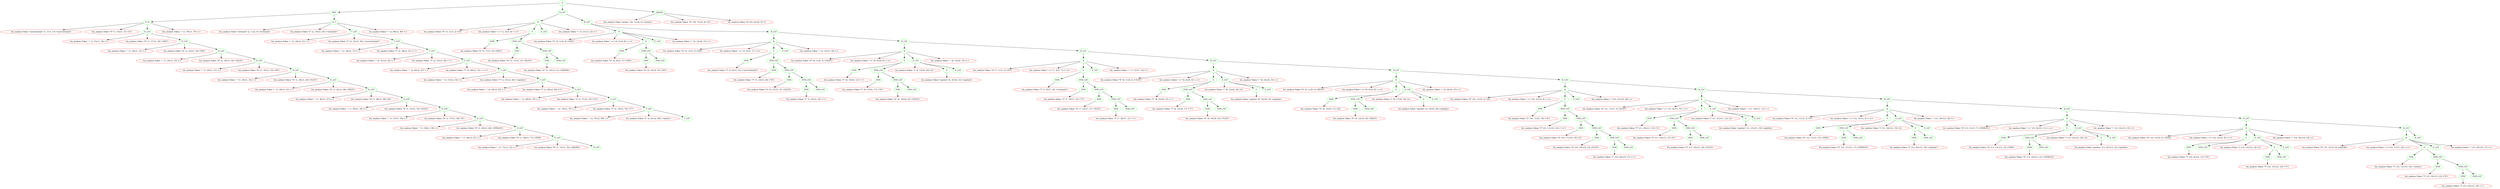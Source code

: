 digraph {
1 [label="S"][color=green]
2 [label="DEF"][color=green]
3 [label="D_N"][color=green]
4 [label="lex_analyze.Token \"non-terminal\" (1, 1)-(1, 13) <non-terminal>"][color=red]
3->4
5 [label="lex_analyze.Token \"N\" (1, 14)-(1, 15) <S>"][color=red]
3->5
6 [label="N_LST"][color=green]
7 [label="lex_analyze.Token \",\" (1, 15)-(1, 16) <,>"][color=red]
6->7
8 [label="lex_analyze.Token \"N\" (1, 17)-(1, 20) <DEF>"][color=red]
6->8
9 [label="N_LST"][color=green]
10 [label="lex_analyze.Token \",\" (1, 20)-(1, 21) <,>"][color=red]
9->10
11 [label="lex_analyze.Token \"N\" (1, 22)-(1, 24) <DN>"][color=red]
9->11
12 [label="N_LST"][color=green]
13 [label="lex_analyze.Token \",\" (1, 24)-(1, 25) <,>"][color=red]
12->13
14 [label="lex_analyze.Token \"N\" (1, 26)-(1, 30) <NLST>"][color=red]
12->14
15 [label="N_LST"][color=green]
16 [label="lex_analyze.Token \",\" (1, 30)-(1, 31) <,>"][color=red]
15->16
17 [label="lex_analyze.Token \"N\" (1, 32)-(1, 34) <DT>"][color=red]
15->17
18 [label="N_LST"][color=green]
19 [label="lex_analyze.Token \",\" (1, 34)-(1, 35) <,>"][color=red]
18->19
20 [label="lex_analyze.Token \"N\" (1, 36)-(1, 40) <TLST>"][color=red]
18->20
21 [label="N_LST"][color=green]
22 [label="lex_analyze.Token \",\" (1, 40)-(1, 41) <,>"][color=red]
21->22
23 [label="lex_analyze.Token \"N\" (1, 42)-(1, 46) <RLST>"][color=red]
21->23
24 [label="N_LST"][color=green]
25 [label="lex_analyze.Token \",\" (1, 46)-(1, 47) <,>"][color=red]
24->25
26 [label="lex_analyze.Token \"N\" (1, 48)-(1, 49) <R>"][color=red]
24->26
27 [label="N_LST"][color=green]
28 [label="lex_analyze.Token \",\" (1, 49)-(1, 50) <,>"][color=red]
27->28
29 [label="lex_analyze.Token \"N\" (1, 51)-(1, 55) <ELST>"][color=red]
27->29
30 [label="N_LST"][color=green]
31 [label="lex_analyze.Token \",\" (1, 55)-(1, 56) <,>"][color=red]
30->31
32 [label="lex_analyze.Token \"N\" (1, 57)-(1, 58) <E>"][color=red]
30->32
33 [label="N_LST"][color=green]
34 [label="lex_analyze.Token \",\" (1, 58)-(1, 59) <,>"][color=red]
33->34
35 [label="lex_analyze.Token \"N\" (1, 60)-(1, 66) <SYMLST>"][color=red]
33->35
36 [label="N_LST"][color=green]
37 [label="lex_analyze.Token \",\" (1, 66)-(1, 67) <,>"][color=red]
36->37
38 [label="lex_analyze.Token \"N\" (1, 68)-(1, 71) <SYM>"][color=red]
36->38
39 [label="N_LST"][color=green]
40 [label="lex_analyze.Token \",\" (1, 71)-(1, 72) <,>"][color=red]
39->40
41 [label="lex_analyze.Token \"N\" (1, 73)-(1, 78) <AXIOM>"][color=red]
39->41
42 [label="N_LST"][color=green]
39->42
36->39
33->36
30->33
27->30
24->27
21->24
18->21
15->18
12->15
9->12
6->9
3->6
43 [label="lex_analyze.Token \";\" (1, 78)-(1, 79) <;>"][color=red]
3->43
2->3
44 [label="D_T"][color=green]
45 [label="lex_analyze.Token \"terminal\" (2, 1)-(2, 9) <terminal>"][color=red]
44->45
46 [label="lex_analyze.Token \"T\" (2, 10)-(2, 20) <'terminal'>"][color=red]
44->46
47 [label="T_LST"][color=green]
48 [label="lex_analyze.Token \",\" (2, 20)-(2, 21) <,>"][color=red]
47->48
49 [label="lex_analyze.Token \"T\" (2, 22)-(2, 36) <'non-terminal'>"][color=red]
47->49
50 [label="T_LST"][color=green]
51 [label="lex_analyze.Token \",\" (2, 36)-(2, 37) <,>"][color=red]
50->51
52 [label="lex_analyze.Token \"T\" (2, 38)-(2, 41) <';'>"][color=red]
50->52
53 [label="T_LST"][color=green]
54 [label="lex_analyze.Token \",\" (2, 41)-(2, 42) <,>"][color=red]
53->54
55 [label="lex_analyze.Token \"T\" (2, 43)-(2, 46) <','>"][color=red]
53->55
56 [label="T_LST"][color=green]
57 [label="lex_analyze.Token \",\" (2, 46)-(2, 47) <,>"][color=red]
56->57
58 [label="lex_analyze.Token \"T\" (2, 48)-(2, 53) <'::='>"][color=red]
56->58
59 [label="T_LST"][color=green]
60 [label="lex_analyze.Token \",\" (2, 53)-(2, 54) <,>"][color=red]
59->60
61 [label="lex_analyze.Token \"T\" (2, 55)-(2, 64) <'epsilon'>"][color=red]
59->61
62 [label="T_LST"][color=green]
63 [label="lex_analyze.Token \",\" (2, 64)-(2, 65) <,>"][color=red]
62->63
64 [label="lex_analyze.Token \"T\" (2, 66)-(2, 69) <'|'>"][color=red]
62->64
65 [label="T_LST"][color=green]
66 [label="lex_analyze.Token \",\" (2, 69)-(2, 70) <,>"][color=red]
65->66
67 [label="lex_analyze.Token \"T\" (2, 71)-(2, 74) <'N'>"][color=red]
65->67
68 [label="T_LST"][color=green]
69 [label="lex_analyze.Token \",\" (2, 74)-(2, 75) <,>"][color=red]
68->69
70 [label="lex_analyze.Token \"T\" (2, 76)-(2, 79) <'T'>"][color=red]
68->70
71 [label="T_LST"][color=green]
72 [label="lex_analyze.Token \",\" (2, 79)-(2, 80) <,>"][color=red]
71->72
73 [label="lex_analyze.Token \"T\" (2, 81)-(2, 88) <'axiom'>"][color=red]
71->73
74 [label="T_LST"][color=green]
71->74
68->71
65->68
62->65
59->62
56->59
53->56
50->53
47->50
44->47
75 [label="lex_analyze.Token \";\" (2, 88)-(2, 89) <;>"][color=red]
44->75
2->44
1->2
76 [label="R_LST"][color=green]
77 [label="R"][color=green]
78 [label="lex_analyze.Token \"N\" (3, 1)-(3, 2) <S>"][color=red]
77->78
79 [label="lex_analyze.Token \"::=\" (3, 3)-(3, 6) <::=>"][color=red]
77->79
80 [label="E"][color=green]
81 [label="SYM"][color=green]
82 [label="lex_analyze.Token \"N\" (3, 7)-(3, 10) <DEF>"][color=red]
81->82
80->81
83 [label="SYM_LST"][color=green]
84 [label="SYM"][color=green]
85 [label="lex_analyze.Token \"N\" (3, 11)-(3, 15) <RLST>"][color=red]
84->85
83->84
86 [label="SYM_LST"][color=green]
87 [label="SYM"][color=green]
88 [label="lex_analyze.Token \"N\" (3, 16)-(3, 21) <AXIOM>"][color=red]
87->88
86->87
89 [label="SYM_LST"][color=green]
86->89
83->86
80->83
77->80
90 [label="E_LST"][color=green]
77->90
91 [label="lex_analyze.Token \";\" (3, 21)-(3, 22) <;>"][color=red]
77->91
76->77
92 [label="R_LST"][color=green]
93 [label="R"][color=green]
94 [label="lex_analyze.Token \"N\" (4, 1)-(4, 4) <DEF>"][color=red]
93->94
95 [label="lex_analyze.Token \"::=\" (4, 5)-(4, 8) <::=>"][color=red]
93->95
96 [label="E"][color=green]
97 [label="SYM"][color=green]
98 [label="lex_analyze.Token \"N\" (4, 9)-(4, 11) <DN>"][color=red]
97->98
96->97
99 [label="SYM_LST"][color=green]
100 [label="SYM"][color=green]
101 [label="lex_analyze.Token \"N\" (4, 12)-(4, 14) <DT>"][color=red]
100->101
99->100
102 [label="SYM_LST"][color=green]
99->102
96->99
93->96
103 [label="E_LST"][color=green]
93->103
104 [label="lex_analyze.Token \";\" (4, 14)-(4, 15) <;>"][color=red]
93->104
92->93
105 [label="R_LST"][color=green]
106 [label="R"][color=green]
107 [label="lex_analyze.Token \"N\" (5, 1)-(5, 3) <DN>"][color=red]
106->107
108 [label="lex_analyze.Token \"::=\" (5, 4)-(5, 7) <::=>"][color=red]
106->108
109 [label="E"][color=green]
110 [label="SYM"][color=green]
111 [label="lex_analyze.Token \"T\" (5, 8)-(5, 22) <'non-terminal'>"][color=red]
110->111
109->110
112 [label="SYM_LST"][color=green]
113 [label="SYM"][color=green]
114 [label="lex_analyze.Token \"T\" (5, 23)-(5, 26) <'N'>"][color=red]
113->114
112->113
115 [label="SYM_LST"][color=green]
116 [label="SYM"][color=green]
117 [label="lex_analyze.Token \"N\" (5, 27)-(5, 31) <NLST>"][color=red]
116->117
115->116
118 [label="SYM_LST"][color=green]
119 [label="SYM"][color=green]
120 [label="lex_analyze.Token \"T\" (5, 32)-(5, 35) <';'>"][color=red]
119->120
118->119
121 [label="SYM_LST"][color=green]
118->121
115->118
112->115
109->112
106->109
122 [label="E_LST"][color=green]
106->122
123 [label="lex_analyze.Token \";\" (5, 35)-(5, 36) <;>"][color=red]
106->123
105->106
124 [label="R_LST"][color=green]
125 [label="R"][color=green]
126 [label="lex_analyze.Token \"N\" (6, 1)-(6, 5) <NLST>"][color=red]
125->126
127 [label="lex_analyze.Token \"::=\" (6, 6)-(6, 9) <::=>"][color=red]
125->127
128 [label="E"][color=green]
129 [label="SYM"][color=green]
130 [label="lex_analyze.Token \"T\" (6, 10)-(6, 13) <','>"][color=red]
129->130
128->129
131 [label="SYM_LST"][color=green]
132 [label="SYM"][color=green]
133 [label="lex_analyze.Token \"T\" (6, 14)-(6, 17) <'N'>"][color=red]
132->133
131->132
134 [label="SYM_LST"][color=green]
135 [label="SYM"][color=green]
136 [label="lex_analyze.Token \"N\" (6, 18)-(6, 22) <NLST>"][color=red]
135->136
134->135
137 [label="SYM_LST"][color=green]
134->137
131->134
128->131
125->128
138 [label="E_LST"][color=green]
139 [label="lex_analyze.Token \"|\" (6, 23)-(6, 24) <|>"][color=red]
138->139
140 [label="E"][color=green]
141 [label="lex_analyze.Token \"epsilon\" (6, 25)-(6, 32) <epsilon>"][color=red]
140->141
138->140
142 [label="E_LST"][color=green]
138->142
125->138
143 [label="lex_analyze.Token \";\" (6, 32)-(6, 33) <;>"][color=red]
125->143
124->125
144 [label="R_LST"][color=green]
145 [label="R"][color=green]
146 [label="lex_analyze.Token \"N\" (7, 1)-(7, 3) <DT>"][color=red]
145->146
147 [label="lex_analyze.Token \"::=\" (7, 4)-(7, 7) <::=>"][color=red]
145->147
148 [label="E"][color=green]
149 [label="SYM"][color=green]
150 [label="lex_analyze.Token \"T\" (7, 8)-(7, 18) <'terminal'>"][color=red]
149->150
148->149
151 [label="SYM_LST"][color=green]
152 [label="SYM"][color=green]
153 [label="lex_analyze.Token \"T\" (7, 19)-(7, 22) <'T'>"][color=red]
152->153
151->152
154 [label="SYM_LST"][color=green]
155 [label="SYM"][color=green]
156 [label="lex_analyze.Token \"N\" (7, 23)-(7, 27) <TLST>"][color=red]
155->156
154->155
157 [label="SYM_LST"][color=green]
158 [label="SYM"][color=green]
159 [label="lex_analyze.Token \"T\" (7, 28)-(7, 31) <';'>"][color=red]
158->159
157->158
160 [label="SYM_LST"][color=green]
157->160
154->157
151->154
148->151
145->148
161 [label="E_LST"][color=green]
145->161
162 [label="lex_analyze.Token \";\" (7, 31)-(7, 32) <;>"][color=red]
145->162
144->145
163 [label="R_LST"][color=green]
164 [label="R"][color=green]
165 [label="lex_analyze.Token \"N\" (8, 1)-(8, 5) <TLST>"][color=red]
164->165
166 [label="lex_analyze.Token \"::=\" (8, 6)-(8, 9) <::=>"][color=red]
164->166
167 [label="E"][color=green]
168 [label="SYM"][color=green]
169 [label="lex_analyze.Token \"T\" (8, 10)-(8, 13) <','>"][color=red]
168->169
167->168
170 [label="SYM_LST"][color=green]
171 [label="SYM"][color=green]
172 [label="lex_analyze.Token \"T\" (8, 14)-(8, 17) <'T'>"][color=red]
171->172
170->171
173 [label="SYM_LST"][color=green]
174 [label="SYM"][color=green]
175 [label="lex_analyze.Token \"N\" (8, 18)-(8, 22) <TLST>"][color=red]
174->175
173->174
176 [label="SYM_LST"][color=green]
173->176
170->173
167->170
164->167
177 [label="E_LST"][color=green]
178 [label="lex_analyze.Token \"|\" (8, 23)-(8, 24) <|>"][color=red]
177->178
179 [label="E"][color=green]
180 [label="lex_analyze.Token \"epsilon\" (8, 25)-(8, 32) <epsilon>"][color=red]
179->180
177->179
181 [label="E_LST"][color=green]
177->181
164->177
182 [label="lex_analyze.Token \";\" (8, 32)-(8, 33) <;>"][color=red]
164->182
163->164
183 [label="R_LST"][color=green]
184 [label="R"][color=green]
185 [label="lex_analyze.Token \"N\" (9, 1)-(9, 5) <RLST>"][color=red]
184->185
186 [label="lex_analyze.Token \"::=\" (9, 6)-(9, 9) <::=>"][color=red]
184->186
187 [label="E"][color=green]
188 [label="SYM"][color=green]
189 [label="lex_analyze.Token \"N\" (9, 10)-(9, 11) <R>"][color=red]
188->189
187->188
190 [label="SYM_LST"][color=green]
191 [label="SYM"][color=green]
192 [label="lex_analyze.Token \"N\" (9, 12)-(9, 16) <RLST>"][color=red]
191->192
190->191
193 [label="SYM_LST"][color=green]
190->193
187->190
184->187
194 [label="E_LST"][color=green]
195 [label="lex_analyze.Token \"|\" (9, 17)-(9, 18) <|>"][color=red]
194->195
196 [label="E"][color=green]
197 [label="lex_analyze.Token \"epsilon\" (9, 19)-(9, 26) <epsilon>"][color=red]
196->197
194->196
198 [label="E_LST"][color=green]
194->198
184->194
199 [label="lex_analyze.Token \";\" (9, 26)-(9, 27) <;>"][color=red]
184->199
183->184
200 [label="R_LST"][color=green]
201 [label="R"][color=green]
202 [label="lex_analyze.Token \"N\" (10, 1)-(10, 2) <R>"][color=red]
201->202
203 [label="lex_analyze.Token \"::=\" (10, 3)-(10, 6) <::=>"][color=red]
201->203
204 [label="E"][color=green]
205 [label="SYM"][color=green]
206 [label="lex_analyze.Token \"T\" (10, 7)-(10, 10) <'N'>"][color=red]
205->206
204->205
207 [label="SYM_LST"][color=green]
208 [label="SYM"][color=green]
209 [label="lex_analyze.Token \"T\" (10, 11)-(10, 16) <'::='>"][color=red]
208->209
207->208
210 [label="SYM_LST"][color=green]
211 [label="SYM"][color=green]
212 [label="lex_analyze.Token \"N\" (10, 17)-(10, 18) <E>"][color=red]
211->212
210->211
213 [label="SYM_LST"][color=green]
214 [label="SYM"][color=green]
215 [label="lex_analyze.Token \"N\" (10, 19)-(10, 23) <ELST>"][color=red]
214->215
213->214
216 [label="SYM_LST"][color=green]
217 [label="SYM"][color=green]
218 [label="lex_analyze.Token \"T\" (10, 24)-(10, 27) <';'>"][color=red]
217->218
216->217
219 [label="SYM_LST"][color=green]
216->219
213->216
210->213
207->210
204->207
201->204
220 [label="E_LST"][color=green]
201->220
221 [label="lex_analyze.Token \";\" (10, 27)-(10, 28) <;>"][color=red]
201->221
200->201
222 [label="R_LST"][color=green]
223 [label="R"][color=green]
224 [label="lex_analyze.Token \"N\" (11, 1)-(11, 5) <ELST>"][color=red]
223->224
225 [label="lex_analyze.Token \"::=\" (11, 6)-(11, 9) <::=>"][color=red]
223->225
226 [label="E"][color=green]
227 [label="SYM"][color=green]
228 [label="lex_analyze.Token \"T\" (11, 10)-(11, 13) <'|'>"][color=red]
227->228
226->227
229 [label="SYM_LST"][color=green]
230 [label="SYM"][color=green]
231 [label="lex_analyze.Token \"N\" (11, 14)-(11, 15) <E>"][color=red]
230->231
229->230
232 [label="SYM_LST"][color=green]
233 [label="SYM"][color=green]
234 [label="lex_analyze.Token \"N\" (11, 16)-(11, 20) <ELST>"][color=red]
233->234
232->233
235 [label="SYM_LST"][color=green]
232->235
229->232
226->229
223->226
236 [label="E_LST"][color=green]
237 [label="lex_analyze.Token \"|\" (11, 21)-(11, 22) <|>"][color=red]
236->237
238 [label="E"][color=green]
239 [label="lex_analyze.Token \"epsilon\" (11, 23)-(11, 30) <epsilon>"][color=red]
238->239
236->238
240 [label="E_LST"][color=green]
236->240
223->236
241 [label="lex_analyze.Token \";\" (11, 30)-(11, 31) <;>"][color=red]
223->241
222->223
242 [label="R_LST"][color=green]
243 [label="R"][color=green]
244 [label="lex_analyze.Token \"N\" (12, 1)-(12, 2) <E>"][color=red]
243->244
245 [label="lex_analyze.Token \"::=\" (12, 3)-(12, 6) <::=>"][color=red]
243->245
246 [label="E"][color=green]
247 [label="SYM"][color=green]
248 [label="lex_analyze.Token \"N\" (12, 7)-(12, 10) <SYM>"][color=red]
247->248
246->247
249 [label="SYM_LST"][color=green]
250 [label="SYM"][color=green]
251 [label="lex_analyze.Token \"N\" (12, 11)-(12, 17) <SYMLST>"][color=red]
250->251
249->250
252 [label="SYM_LST"][color=green]
249->252
246->249
243->246
253 [label="E_LST"][color=green]
254 [label="lex_analyze.Token \"|\" (12, 18)-(12, 19) <|>"][color=red]
253->254
255 [label="E"][color=green]
256 [label="SYM"][color=green]
257 [label="lex_analyze.Token \"T\" (12, 20)-(12, 29) <'epsilon'>"][color=red]
256->257
255->256
258 [label="SYM_LST"][color=green]
255->258
253->255
259 [label="E_LST"][color=green]
253->259
243->253
260 [label="lex_analyze.Token \";\" (12, 29)-(12, 30) <;>"][color=red]
243->260
242->243
261 [label="R_LST"][color=green]
262 [label="R"][color=green]
263 [label="lex_analyze.Token \"N\" (13, 1)-(13, 7) <SYMLST>"][color=red]
262->263
264 [label="lex_analyze.Token \"::=\" (13, 8)-(13, 11) <::=>"][color=red]
262->264
265 [label="E"][color=green]
266 [label="SYM"][color=green]
267 [label="lex_analyze.Token \"N\" (13, 12)-(13, 15) <SYM>"][color=red]
266->267
265->266
268 [label="SYM_LST"][color=green]
269 [label="SYM"][color=green]
270 [label="lex_analyze.Token \"N\" (13, 16)-(13, 22) <SYMLST>"][color=red]
269->270
268->269
271 [label="SYM_LST"][color=green]
268->271
265->268
262->265
272 [label="E_LST"][color=green]
273 [label="lex_analyze.Token \"|\" (13, 23)-(13, 24) <|>"][color=red]
272->273
274 [label="E"][color=green]
275 [label="lex_analyze.Token \"epsilon\" (13, 25)-(13, 32) <epsilon>"][color=red]
274->275
272->274
276 [label="E_LST"][color=green]
272->276
262->272
277 [label="lex_analyze.Token \";\" (13, 32)-(13, 33) <;>"][color=red]
262->277
261->262
278 [label="R_LST"][color=green]
279 [label="R"][color=green]
280 [label="lex_analyze.Token \"N\" (14, 1)-(14, 4) <SYM>"][color=red]
279->280
281 [label="lex_analyze.Token \"::=\" (14, 5)-(14, 8) <::=>"][color=red]
279->281
282 [label="E"][color=green]
283 [label="SYM"][color=green]
284 [label="lex_analyze.Token \"T\" (14, 9)-(14, 12) <'N'>"][color=red]
283->284
282->283
285 [label="SYM_LST"][color=green]
282->285
279->282
286 [label="E_LST"][color=green]
287 [label="lex_analyze.Token \"|\" (14, 13)-(14, 14) <|>"][color=red]
286->287
288 [label="E"][color=green]
289 [label="SYM"][color=green]
290 [label="lex_analyze.Token \"T\" (14, 15)-(14, 18) <'T'>"][color=red]
289->290
288->289
291 [label="SYM_LST"][color=green]
288->291
286->288
292 [label="E_LST"][color=green]
286->292
279->286
293 [label="lex_analyze.Token \";\" (14, 18)-(14, 19) <;>"][color=red]
279->293
278->279
294 [label="R_LST"][color=green]
295 [label="R"][color=green]
296 [label="lex_analyze.Token \"N\" (15, 1)-(15, 6) <AXIOM>"][color=red]
295->296
297 [label="lex_analyze.Token \"::=\" (15, 7)-(15, 10) <::=>"][color=red]
295->297
298 [label="E"][color=green]
299 [label="SYM"][color=green]
300 [label="lex_analyze.Token \"T\" (15, 11)-(15, 18) <'axiom'>"][color=red]
299->300
298->299
301 [label="SYM_LST"][color=green]
302 [label="SYM"][color=green]
303 [label="lex_analyze.Token \"T\" (15, 19)-(15, 22) <'N'>"][color=red]
302->303
301->302
304 [label="SYM_LST"][color=green]
305 [label="SYM"][color=green]
306 [label="lex_analyze.Token \"T\" (15, 23)-(15, 26) <';'>"][color=red]
305->306
304->305
307 [label="SYM_LST"][color=green]
304->307
301->304
298->301
295->298
308 [label="E_LST"][color=green]
295->308
309 [label="lex_analyze.Token \";\" (15, 26)-(15, 27) <;>"][color=red]
295->309
294->295
310 [label="R_LST"][color=green]
294->310
278->294
261->278
242->261
222->242
200->222
183->200
163->183
144->163
124->144
105->124
92->105
76->92
1->76
311 [label="AXIOM"][color=green]
312 [label="lex_analyze.Token \"axiom\" (16, 1)-(16, 6) <axiom>"][color=red]
311->312
313 [label="lex_analyze.Token \"N\" (16, 7)-(16, 8) <S>"][color=red]
311->313
316 [label="lex_analyze.Token \"$\" (16, 9)-(16, 9) <>"][color=red]
311->316
1->311
}
